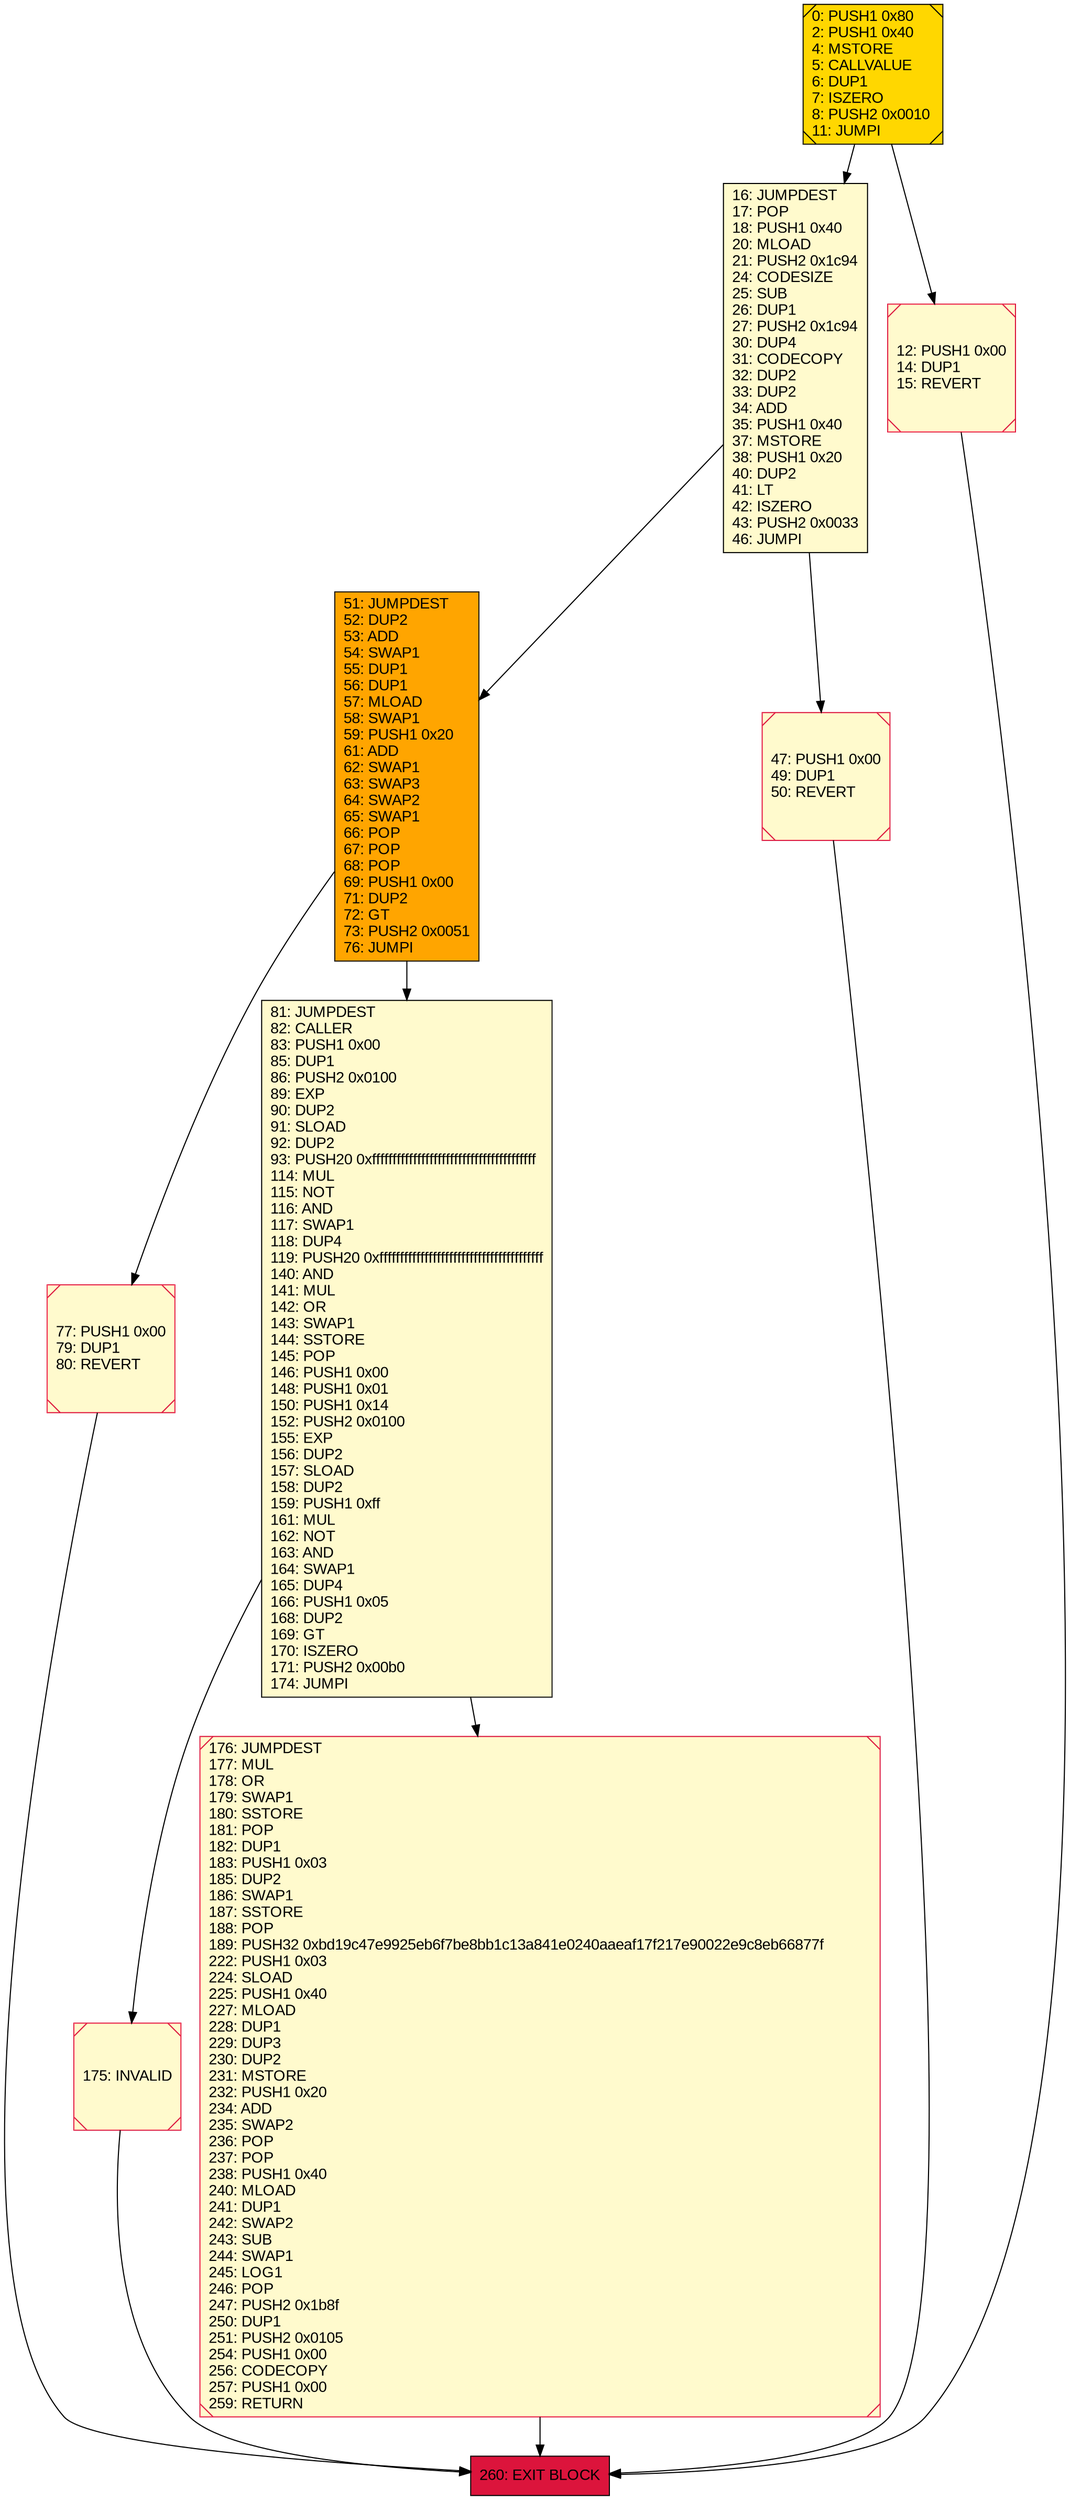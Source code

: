 digraph G {
bgcolor=transparent rankdir=UD;
node [shape=box style=filled color=black fillcolor=white fontname=arial fontcolor=black];
51 [label="51: JUMPDEST\l52: DUP2\l53: ADD\l54: SWAP1\l55: DUP1\l56: DUP1\l57: MLOAD\l58: SWAP1\l59: PUSH1 0x20\l61: ADD\l62: SWAP1\l63: SWAP3\l64: SWAP2\l65: SWAP1\l66: POP\l67: POP\l68: POP\l69: PUSH1 0x00\l71: DUP2\l72: GT\l73: PUSH2 0x0051\l76: JUMPI\l" fillcolor=orange ];
175 [label="175: INVALID\l" fillcolor=lemonchiffon shape=Msquare color=crimson ];
260 [label="260: EXIT BLOCK\l" fillcolor=crimson ];
176 [label="176: JUMPDEST\l177: MUL\l178: OR\l179: SWAP1\l180: SSTORE\l181: POP\l182: DUP1\l183: PUSH1 0x03\l185: DUP2\l186: SWAP1\l187: SSTORE\l188: POP\l189: PUSH32 0xbd19c47e9925eb6f7be8bb1c13a841e0240aaeaf17f217e90022e9c8eb66877f\l222: PUSH1 0x03\l224: SLOAD\l225: PUSH1 0x40\l227: MLOAD\l228: DUP1\l229: DUP3\l230: DUP2\l231: MSTORE\l232: PUSH1 0x20\l234: ADD\l235: SWAP2\l236: POP\l237: POP\l238: PUSH1 0x40\l240: MLOAD\l241: DUP1\l242: SWAP2\l243: SUB\l244: SWAP1\l245: LOG1\l246: POP\l247: PUSH2 0x1b8f\l250: DUP1\l251: PUSH2 0x0105\l254: PUSH1 0x00\l256: CODECOPY\l257: PUSH1 0x00\l259: RETURN\l" fillcolor=lemonchiffon shape=Msquare color=crimson ];
0 [label="0: PUSH1 0x80\l2: PUSH1 0x40\l4: MSTORE\l5: CALLVALUE\l6: DUP1\l7: ISZERO\l8: PUSH2 0x0010\l11: JUMPI\l" fillcolor=lemonchiffon shape=Msquare fillcolor=gold ];
16 [label="16: JUMPDEST\l17: POP\l18: PUSH1 0x40\l20: MLOAD\l21: PUSH2 0x1c94\l24: CODESIZE\l25: SUB\l26: DUP1\l27: PUSH2 0x1c94\l30: DUP4\l31: CODECOPY\l32: DUP2\l33: DUP2\l34: ADD\l35: PUSH1 0x40\l37: MSTORE\l38: PUSH1 0x20\l40: DUP2\l41: LT\l42: ISZERO\l43: PUSH2 0x0033\l46: JUMPI\l" fillcolor=lemonchiffon ];
77 [label="77: PUSH1 0x00\l79: DUP1\l80: REVERT\l" fillcolor=lemonchiffon shape=Msquare color=crimson ];
12 [label="12: PUSH1 0x00\l14: DUP1\l15: REVERT\l" fillcolor=lemonchiffon shape=Msquare color=crimson ];
81 [label="81: JUMPDEST\l82: CALLER\l83: PUSH1 0x00\l85: DUP1\l86: PUSH2 0x0100\l89: EXP\l90: DUP2\l91: SLOAD\l92: DUP2\l93: PUSH20 0xffffffffffffffffffffffffffffffffffffffff\l114: MUL\l115: NOT\l116: AND\l117: SWAP1\l118: DUP4\l119: PUSH20 0xffffffffffffffffffffffffffffffffffffffff\l140: AND\l141: MUL\l142: OR\l143: SWAP1\l144: SSTORE\l145: POP\l146: PUSH1 0x00\l148: PUSH1 0x01\l150: PUSH1 0x14\l152: PUSH2 0x0100\l155: EXP\l156: DUP2\l157: SLOAD\l158: DUP2\l159: PUSH1 0xff\l161: MUL\l162: NOT\l163: AND\l164: SWAP1\l165: DUP4\l166: PUSH1 0x05\l168: DUP2\l169: GT\l170: ISZERO\l171: PUSH2 0x00b0\l174: JUMPI\l" fillcolor=lemonchiffon ];
47 [label="47: PUSH1 0x00\l49: DUP1\l50: REVERT\l" fillcolor=lemonchiffon shape=Msquare color=crimson ];
16 -> 47;
77 -> 260;
12 -> 260;
47 -> 260;
0 -> 16;
176 -> 260;
0 -> 12;
175 -> 260;
81 -> 176;
16 -> 51;
51 -> 77;
51 -> 81;
81 -> 175;
}